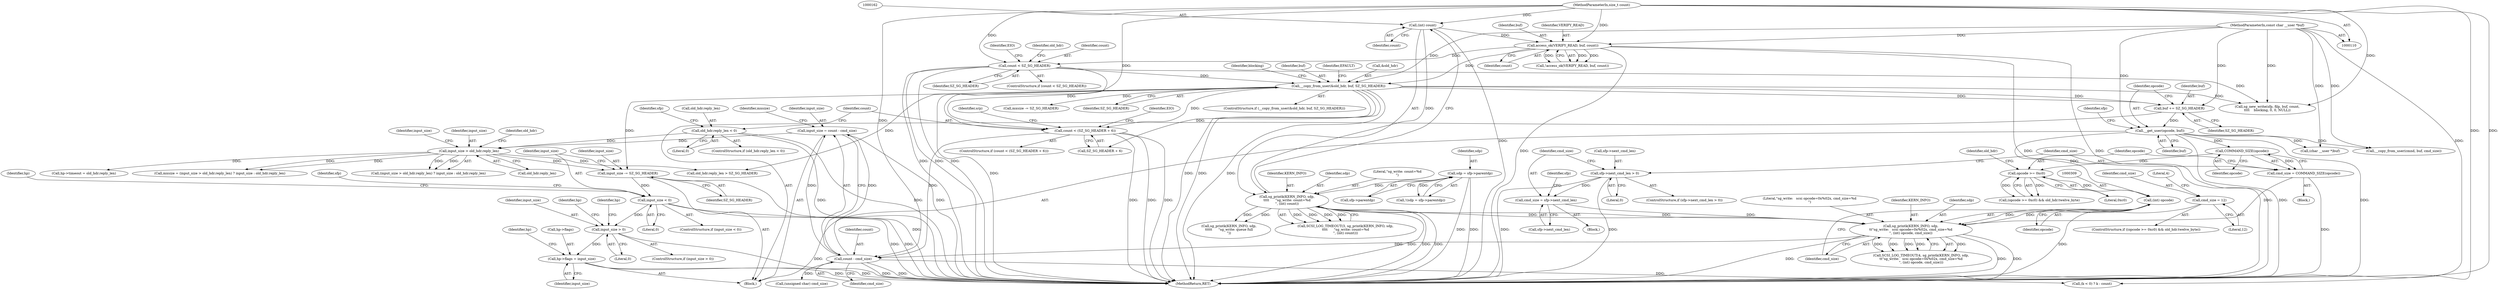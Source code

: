 digraph "0_linux_128394eff343fc6d2f32172f03e24829539c5835_0@pointer" {
"1000445" [label="(Call,hp->flags = input_size)"];
"1000375" [label="(Call,input_size > 0)"];
"1000336" [label="(Call,input_size < 0)"];
"1000332" [label="(Call,input_size -= SZ_SG_HEADER)"];
"1000205" [label="(Call,__copy_from_user(&old_hdr, buf, SZ_SG_HEADER))"];
"1000190" [label="(Call,access_ok(VERIFY_READ, buf, count))"];
"1000112" [label="(MethodParameterIn,const char __user *buf)"];
"1000161" [label="(Call,(int) count)"];
"1000113" [label="(MethodParameterIn,size_t count)"];
"1000198" [label="(Call,count < SZ_SG_HEADER)"];
"1000320" [label="(Call,input_size > old_hdr.reply_len)"];
"1000312" [label="(Call,input_size = count - cmd_size)"];
"1000314" [label="(Call,count - cmd_size)"];
"1000238" [label="(Call,count < (SZ_SG_HEADER + 6))"];
"1000304" [label="(Call,sg_printk(KERN_INFO, sdp,\n\t\t\"sg_write:   scsi opcode=0x%02x, cmd_size=%d\n\", (int) opcode, cmd_size))"];
"1000157" [label="(Call,sg_printk(KERN_INFO, sdp,\n\t\t\t\t      \"sg_write: count=%d\n\", (int) count))"];
"1000147" [label="(Call,sdp = sfp->parentdp)"];
"1000308" [label="(Call,(int) opcode)"];
"1000293" [label="(Call,opcode >= 0xc0)"];
"1000289" [label="(Call,COMMAND_SIZE(opcode))"];
"1000265" [label="(Call,__get_user(opcode, buf))"];
"1000262" [label="(Call,buf += SZ_SG_HEADER)"];
"1000287" [label="(Call,cmd_size = COMMAND_SIZE(opcode))"];
"1000275" [label="(Call,cmd_size = sfp->next_cmd_len)"];
"1000269" [label="(Call,sfp->next_cmd_len > 0)"];
"1000299" [label="(Call,cmd_size = 12)"];
"1000222" [label="(Call,old_hdr.reply_len < 0)"];
"1000423" [label="(Call,(char __user *)buf)"];
"1000263" [label="(Identifier,buf)"];
"1000274" [label="(Block,)"];
"1000501" [label="(Call,(k < 0) ? k : count)"];
"1000249" [label="(Identifier,srp)"];
"1000163" [label="(Identifier,count)"];
"1000245" [label="(Identifier,EIO)"];
"1000191" [label="(Identifier,VERIFY_READ)"];
"1000393" [label="(Identifier,hp)"];
"1000161" [label="(Call,(int) count)"];
"1000320" [label="(Call,input_size > old_hdr.reply_len)"];
"1000303" [label="(Literal,4)"];
"1000199" [label="(Identifier,count)"];
"1000266" [label="(Identifier,opcode)"];
"1000297" [label="(Identifier,old_hdr)"];
"1000192" [label="(Identifier,buf)"];
"1000229" [label="(Identifier,sfp)"];
"1000291" [label="(ControlStructure,if ((opcode >= 0xc0) && old_hdr.twelve_byte))"];
"1000292" [label="(Call,(opcode >= 0xc0) && old_hdr.twelve_byte)"];
"1000377" [label="(Literal,0)"];
"1000275" [label="(Call,cmd_size = sfp->next_cmd_len)"];
"1000304" [label="(Call,sg_printk(KERN_INFO, sdp,\n\t\t\"sg_write:   scsi opcode=0x%02x, cmd_size=%d\n\", (int) opcode, cmd_size))"];
"1000239" [label="(Identifier,count)"];
"1000312" [label="(Call,input_size = count - cmd_size)"];
"1000282" [label="(Identifier,sfp)"];
"1000270" [label="(Call,sfp->next_cmd_len)"];
"1000222" [label="(Call,old_hdr.reply_len < 0)"];
"1000327" [label="(Identifier,old_hdr)"];
"1000463" [label="(Call,__copy_from_user(cmnd, buf, cmd_size))"];
"1000147" [label="(Call,sdp = sfp->parentdp)"];
"1000438" [label="(Call,hp->timeout = old_hdr.reply_len)"];
"1000212" [label="(Identifier,EFAULT)"];
"1000380" [label="(Identifier,hp)"];
"1000228" [label="(Call,sg_new_write(sfp, filp, buf, count,\n\t\t\t\t    blocking, 0, 0, NULL))"];
"1000449" [label="(Identifier,input_size)"];
"1000306" [label="(Identifier,sdp)"];
"1000361" [label="(Call,(unsigned char) cmd_size)"];
"1000293" [label="(Call,opcode >= 0xc0)"];
"1000300" [label="(Identifier,cmd_size)"];
"1000374" [label="(ControlStructure,if (input_size > 0))"];
"1000288" [label="(Identifier,cmd_size)"];
"1000294" [label="(Identifier,opcode)"];
"1000376" [label="(Identifier,input_size)"];
"1000277" [label="(Call,sfp->next_cmd_len)"];
"1000286" [label="(Block,)"];
"1000203" [label="(Identifier,EIO)"];
"1000148" [label="(Identifier,sdp)"];
"1000299" [label="(Call,cmd_size = 12)"];
"1000205" [label="(Call,__copy_from_user(&old_hdr, buf, SZ_SG_HEADER))"];
"1000329" [label="(Call,mxsize -= SZ_SG_HEADER)"];
"1000290" [label="(Identifier,opcode)"];
"1000318" [label="(Identifier,mxsize)"];
"1000149" [label="(Call,sfp->parentdp)"];
"1000307" [label="(Literal,\"sg_write:   scsi opcode=0x%02x, cmd_size=%d\n\")"];
"1000190" [label="(Call,access_ok(VERIFY_READ, buf, count))"];
"1000375" [label="(Call,input_size > 0)"];
"1000313" [label="(Identifier,input_size)"];
"1000287" [label="(Call,cmd_size = COMMAND_SIZE(opcode))"];
"1000452" [label="(Identifier,hp)"];
"1000221" [label="(ControlStructure,if (old_hdr.reply_len < 0))"];
"1000207" [label="(Identifier,old_hdr)"];
"1000332" [label="(Call,input_size -= SZ_SG_HEADER)"];
"1000237" [label="(ControlStructure,if (count < (SZ_SG_HEADER + 6)))"];
"1000267" [label="(Identifier,buf)"];
"1000333" [label="(Identifier,input_size)"];
"1000160" [label="(Literal,\"sg_write: count=%d\n\")"];
"1000240" [label="(Call,SZ_SG_HEADER + 6)"];
"1000268" [label="(ControlStructure,if (sfp->next_cmd_len > 0))"];
"1000507" [label="(MethodReturn,RET)"];
"1000157" [label="(Call,sg_printk(KERN_INFO, sdp,\n\t\t\t\t      \"sg_write: count=%d\n\", (int) count))"];
"1000295" [label="(Literal,0xc0)"];
"1000158" [label="(Identifier,KERN_INFO)"];
"1000302" [label="(Call,SCSI_LOG_TIMEOUT(4, sg_printk(KERN_INFO, sdp,\n\t\t\"sg_write:   scsi opcode=0x%02x, cmd_size=%d\n\", (int) opcode, cmd_size)))"];
"1000311" [label="(Identifier,cmd_size)"];
"1000115" [label="(Block,)"];
"1000315" [label="(Identifier,count)"];
"1000317" [label="(Call,mxsize = (input_size > old_hdr.reply_len) ? input_size : old_hdr.reply_len)"];
"1000189" [label="(Call,!access_ok(VERIFY_READ, buf, count))"];
"1000209" [label="(Identifier,SZ_SG_HEADER)"];
"1000445" [label="(Call,hp->flags = input_size)"];
"1000200" [label="(Identifier,SZ_SG_HEADER)"];
"1000314" [label="(Call,count - cmd_size)"];
"1000264" [label="(Identifier,SZ_SG_HEADER)"];
"1000338" [label="(Literal,0)"];
"1000322" [label="(Call,old_hdr.reply_len)"];
"1000206" [label="(Call,&old_hdr)"];
"1000159" [label="(Identifier,sdp)"];
"1000310" [label="(Identifier,opcode)"];
"1000112" [label="(MethodParameterIn,const char __user *buf)"];
"1000325" [label="(Identifier,input_size)"];
"1000223" [label="(Call,old_hdr.reply_len)"];
"1000446" [label="(Call,hp->flags)"];
"1000198" [label="(Call,count < SZ_SG_HEADER)"];
"1000197" [label="(ControlStructure,if (count < SZ_SG_HEADER))"];
"1000269" [label="(Call,sfp->next_cmd_len > 0)"];
"1000273" [label="(Literal,0)"];
"1000146" [label="(Call,!(sdp = sfp->parentdp))"];
"1000265" [label="(Call,__get_user(opcode, buf))"];
"1000155" [label="(Call,SCSI_LOG_TIMEOUT(3, sg_printk(KERN_INFO, sdp,\n\t\t\t\t      \"sg_write: count=%d\n\", (int) count)))"];
"1000271" [label="(Identifier,sfp)"];
"1000204" [label="(ControlStructure,if (__copy_from_user(&old_hdr, buf, SZ_SG_HEADER)))"];
"1000214" [label="(Identifier,blocking)"];
"1000334" [label="(Identifier,SZ_SG_HEADER)"];
"1000383" [label="(Call,old_hdr.reply_len > SZ_SG_HEADER)"];
"1000262" [label="(Call,buf += SZ_SG_HEADER)"];
"1000305" [label="(Identifier,KERN_INFO)"];
"1000289" [label="(Call,COMMAND_SIZE(opcode))"];
"1000341" [label="(Identifier,sfp)"];
"1000113" [label="(MethodParameterIn,size_t count)"];
"1000301" [label="(Literal,12)"];
"1000208" [label="(Identifier,buf)"];
"1000238" [label="(Call,count < (SZ_SG_HEADER + 6))"];
"1000308" [label="(Call,(int) opcode)"];
"1000347" [label="(Identifier,hp)"];
"1000335" [label="(ControlStructure,if (input_size < 0))"];
"1000337" [label="(Identifier,input_size)"];
"1000193" [label="(Identifier,count)"];
"1000316" [label="(Identifier,cmd_size)"];
"1000321" [label="(Identifier,input_size)"];
"1000319" [label="(Call,(input_size > old_hdr.reply_len) ? input_size : old_hdr.reply_len)"];
"1000336" [label="(Call,input_size < 0)"];
"1000276" [label="(Identifier,cmd_size)"];
"1000226" [label="(Literal,0)"];
"1000255" [label="(Call,sg_printk(KERN_INFO, sdp,\n\t\t\t\t\t      \"sg_write: queue full\n\"))"];
"1000445" -> "1000115"  [label="AST: "];
"1000445" -> "1000449"  [label="CFG: "];
"1000446" -> "1000445"  [label="AST: "];
"1000449" -> "1000445"  [label="AST: "];
"1000452" -> "1000445"  [label="CFG: "];
"1000445" -> "1000507"  [label="DDG: "];
"1000445" -> "1000507"  [label="DDG: "];
"1000375" -> "1000445"  [label="DDG: "];
"1000375" -> "1000374"  [label="AST: "];
"1000375" -> "1000377"  [label="CFG: "];
"1000376" -> "1000375"  [label="AST: "];
"1000377" -> "1000375"  [label="AST: "];
"1000380" -> "1000375"  [label="CFG: "];
"1000393" -> "1000375"  [label="CFG: "];
"1000375" -> "1000507"  [label="DDG: "];
"1000336" -> "1000375"  [label="DDG: "];
"1000336" -> "1000335"  [label="AST: "];
"1000336" -> "1000338"  [label="CFG: "];
"1000337" -> "1000336"  [label="AST: "];
"1000338" -> "1000336"  [label="AST: "];
"1000341" -> "1000336"  [label="CFG: "];
"1000347" -> "1000336"  [label="CFG: "];
"1000336" -> "1000507"  [label="DDG: "];
"1000336" -> "1000507"  [label="DDG: "];
"1000332" -> "1000336"  [label="DDG: "];
"1000332" -> "1000115"  [label="AST: "];
"1000332" -> "1000334"  [label="CFG: "];
"1000333" -> "1000332"  [label="AST: "];
"1000334" -> "1000332"  [label="AST: "];
"1000337" -> "1000332"  [label="CFG: "];
"1000332" -> "1000507"  [label="DDG: "];
"1000205" -> "1000332"  [label="DDG: "];
"1000320" -> "1000332"  [label="DDG: "];
"1000205" -> "1000204"  [label="AST: "];
"1000205" -> "1000209"  [label="CFG: "];
"1000206" -> "1000205"  [label="AST: "];
"1000208" -> "1000205"  [label="AST: "];
"1000209" -> "1000205"  [label="AST: "];
"1000212" -> "1000205"  [label="CFG: "];
"1000214" -> "1000205"  [label="CFG: "];
"1000205" -> "1000507"  [label="DDG: "];
"1000205" -> "1000507"  [label="DDG: "];
"1000205" -> "1000507"  [label="DDG: "];
"1000205" -> "1000507"  [label="DDG: "];
"1000190" -> "1000205"  [label="DDG: "];
"1000112" -> "1000205"  [label="DDG: "];
"1000198" -> "1000205"  [label="DDG: "];
"1000205" -> "1000228"  [label="DDG: "];
"1000205" -> "1000238"  [label="DDG: "];
"1000205" -> "1000240"  [label="DDG: "];
"1000205" -> "1000262"  [label="DDG: "];
"1000205" -> "1000262"  [label="DDG: "];
"1000205" -> "1000329"  [label="DDG: "];
"1000205" -> "1000383"  [label="DDG: "];
"1000190" -> "1000189"  [label="AST: "];
"1000190" -> "1000193"  [label="CFG: "];
"1000191" -> "1000190"  [label="AST: "];
"1000192" -> "1000190"  [label="AST: "];
"1000193" -> "1000190"  [label="AST: "];
"1000189" -> "1000190"  [label="CFG: "];
"1000190" -> "1000507"  [label="DDG: "];
"1000190" -> "1000507"  [label="DDG: "];
"1000190" -> "1000507"  [label="DDG: "];
"1000190" -> "1000189"  [label="DDG: "];
"1000190" -> "1000189"  [label="DDG: "];
"1000190" -> "1000189"  [label="DDG: "];
"1000112" -> "1000190"  [label="DDG: "];
"1000161" -> "1000190"  [label="DDG: "];
"1000113" -> "1000190"  [label="DDG: "];
"1000190" -> "1000198"  [label="DDG: "];
"1000112" -> "1000110"  [label="AST: "];
"1000112" -> "1000507"  [label="DDG: "];
"1000112" -> "1000228"  [label="DDG: "];
"1000112" -> "1000262"  [label="DDG: "];
"1000112" -> "1000265"  [label="DDG: "];
"1000112" -> "1000423"  [label="DDG: "];
"1000112" -> "1000463"  [label="DDG: "];
"1000161" -> "1000157"  [label="AST: "];
"1000161" -> "1000163"  [label="CFG: "];
"1000162" -> "1000161"  [label="AST: "];
"1000163" -> "1000161"  [label="AST: "];
"1000157" -> "1000161"  [label="CFG: "];
"1000161" -> "1000507"  [label="DDG: "];
"1000161" -> "1000157"  [label="DDG: "];
"1000113" -> "1000161"  [label="DDG: "];
"1000113" -> "1000110"  [label="AST: "];
"1000113" -> "1000507"  [label="DDG: "];
"1000113" -> "1000198"  [label="DDG: "];
"1000113" -> "1000228"  [label="DDG: "];
"1000113" -> "1000238"  [label="DDG: "];
"1000113" -> "1000314"  [label="DDG: "];
"1000113" -> "1000501"  [label="DDG: "];
"1000198" -> "1000197"  [label="AST: "];
"1000198" -> "1000200"  [label="CFG: "];
"1000199" -> "1000198"  [label="AST: "];
"1000200" -> "1000198"  [label="AST: "];
"1000203" -> "1000198"  [label="CFG: "];
"1000207" -> "1000198"  [label="CFG: "];
"1000198" -> "1000507"  [label="DDG: "];
"1000198" -> "1000507"  [label="DDG: "];
"1000198" -> "1000507"  [label="DDG: "];
"1000198" -> "1000228"  [label="DDG: "];
"1000198" -> "1000238"  [label="DDG: "];
"1000320" -> "1000319"  [label="AST: "];
"1000320" -> "1000322"  [label="CFG: "];
"1000321" -> "1000320"  [label="AST: "];
"1000322" -> "1000320"  [label="AST: "];
"1000325" -> "1000320"  [label="CFG: "];
"1000327" -> "1000320"  [label="CFG: "];
"1000320" -> "1000317"  [label="DDG: "];
"1000320" -> "1000317"  [label="DDG: "];
"1000312" -> "1000320"  [label="DDG: "];
"1000222" -> "1000320"  [label="DDG: "];
"1000320" -> "1000319"  [label="DDG: "];
"1000320" -> "1000319"  [label="DDG: "];
"1000320" -> "1000383"  [label="DDG: "];
"1000320" -> "1000438"  [label="DDG: "];
"1000312" -> "1000115"  [label="AST: "];
"1000312" -> "1000314"  [label="CFG: "];
"1000313" -> "1000312"  [label="AST: "];
"1000314" -> "1000312"  [label="AST: "];
"1000318" -> "1000312"  [label="CFG: "];
"1000312" -> "1000507"  [label="DDG: "];
"1000314" -> "1000312"  [label="DDG: "];
"1000314" -> "1000312"  [label="DDG: "];
"1000314" -> "1000316"  [label="CFG: "];
"1000315" -> "1000314"  [label="AST: "];
"1000316" -> "1000314"  [label="AST: "];
"1000314" -> "1000507"  [label="DDG: "];
"1000314" -> "1000507"  [label="DDG: "];
"1000238" -> "1000314"  [label="DDG: "];
"1000304" -> "1000314"  [label="DDG: "];
"1000314" -> "1000361"  [label="DDG: "];
"1000314" -> "1000501"  [label="DDG: "];
"1000238" -> "1000237"  [label="AST: "];
"1000238" -> "1000240"  [label="CFG: "];
"1000239" -> "1000238"  [label="AST: "];
"1000240" -> "1000238"  [label="AST: "];
"1000245" -> "1000238"  [label="CFG: "];
"1000249" -> "1000238"  [label="CFG: "];
"1000238" -> "1000507"  [label="DDG: "];
"1000238" -> "1000507"  [label="DDG: "];
"1000238" -> "1000507"  [label="DDG: "];
"1000304" -> "1000302"  [label="AST: "];
"1000304" -> "1000311"  [label="CFG: "];
"1000305" -> "1000304"  [label="AST: "];
"1000306" -> "1000304"  [label="AST: "];
"1000307" -> "1000304"  [label="AST: "];
"1000308" -> "1000304"  [label="AST: "];
"1000311" -> "1000304"  [label="AST: "];
"1000302" -> "1000304"  [label="CFG: "];
"1000304" -> "1000507"  [label="DDG: "];
"1000304" -> "1000507"  [label="DDG: "];
"1000304" -> "1000507"  [label="DDG: "];
"1000304" -> "1000302"  [label="DDG: "];
"1000304" -> "1000302"  [label="DDG: "];
"1000304" -> "1000302"  [label="DDG: "];
"1000304" -> "1000302"  [label="DDG: "];
"1000304" -> "1000302"  [label="DDG: "];
"1000157" -> "1000304"  [label="DDG: "];
"1000157" -> "1000304"  [label="DDG: "];
"1000308" -> "1000304"  [label="DDG: "];
"1000287" -> "1000304"  [label="DDG: "];
"1000275" -> "1000304"  [label="DDG: "];
"1000299" -> "1000304"  [label="DDG: "];
"1000157" -> "1000155"  [label="AST: "];
"1000158" -> "1000157"  [label="AST: "];
"1000159" -> "1000157"  [label="AST: "];
"1000160" -> "1000157"  [label="AST: "];
"1000155" -> "1000157"  [label="CFG: "];
"1000157" -> "1000507"  [label="DDG: "];
"1000157" -> "1000507"  [label="DDG: "];
"1000157" -> "1000507"  [label="DDG: "];
"1000157" -> "1000155"  [label="DDG: "];
"1000157" -> "1000155"  [label="DDG: "];
"1000157" -> "1000155"  [label="DDG: "];
"1000157" -> "1000155"  [label="DDG: "];
"1000147" -> "1000157"  [label="DDG: "];
"1000157" -> "1000255"  [label="DDG: "];
"1000157" -> "1000255"  [label="DDG: "];
"1000147" -> "1000146"  [label="AST: "];
"1000147" -> "1000149"  [label="CFG: "];
"1000148" -> "1000147"  [label="AST: "];
"1000149" -> "1000147"  [label="AST: "];
"1000146" -> "1000147"  [label="CFG: "];
"1000147" -> "1000507"  [label="DDG: "];
"1000147" -> "1000507"  [label="DDG: "];
"1000147" -> "1000146"  [label="DDG: "];
"1000308" -> "1000310"  [label="CFG: "];
"1000309" -> "1000308"  [label="AST: "];
"1000310" -> "1000308"  [label="AST: "];
"1000311" -> "1000308"  [label="CFG: "];
"1000308" -> "1000507"  [label="DDG: "];
"1000293" -> "1000308"  [label="DDG: "];
"1000265" -> "1000308"  [label="DDG: "];
"1000293" -> "1000292"  [label="AST: "];
"1000293" -> "1000295"  [label="CFG: "];
"1000294" -> "1000293"  [label="AST: "];
"1000295" -> "1000293"  [label="AST: "];
"1000297" -> "1000293"  [label="CFG: "];
"1000292" -> "1000293"  [label="CFG: "];
"1000293" -> "1000292"  [label="DDG: "];
"1000293" -> "1000292"  [label="DDG: "];
"1000289" -> "1000293"  [label="DDG: "];
"1000289" -> "1000287"  [label="AST: "];
"1000289" -> "1000290"  [label="CFG: "];
"1000290" -> "1000289"  [label="AST: "];
"1000287" -> "1000289"  [label="CFG: "];
"1000289" -> "1000287"  [label="DDG: "];
"1000265" -> "1000289"  [label="DDG: "];
"1000265" -> "1000115"  [label="AST: "];
"1000265" -> "1000267"  [label="CFG: "];
"1000266" -> "1000265"  [label="AST: "];
"1000267" -> "1000265"  [label="AST: "];
"1000271" -> "1000265"  [label="CFG: "];
"1000265" -> "1000507"  [label="DDG: "];
"1000265" -> "1000507"  [label="DDG: "];
"1000262" -> "1000265"  [label="DDG: "];
"1000265" -> "1000423"  [label="DDG: "];
"1000265" -> "1000463"  [label="DDG: "];
"1000262" -> "1000115"  [label="AST: "];
"1000262" -> "1000264"  [label="CFG: "];
"1000263" -> "1000262"  [label="AST: "];
"1000264" -> "1000262"  [label="AST: "];
"1000266" -> "1000262"  [label="CFG: "];
"1000287" -> "1000286"  [label="AST: "];
"1000288" -> "1000287"  [label="AST: "];
"1000294" -> "1000287"  [label="CFG: "];
"1000287" -> "1000507"  [label="DDG: "];
"1000275" -> "1000274"  [label="AST: "];
"1000275" -> "1000277"  [label="CFG: "];
"1000276" -> "1000275"  [label="AST: "];
"1000277" -> "1000275"  [label="AST: "];
"1000282" -> "1000275"  [label="CFG: "];
"1000269" -> "1000275"  [label="DDG: "];
"1000269" -> "1000268"  [label="AST: "];
"1000269" -> "1000273"  [label="CFG: "];
"1000270" -> "1000269"  [label="AST: "];
"1000273" -> "1000269"  [label="AST: "];
"1000276" -> "1000269"  [label="CFG: "];
"1000288" -> "1000269"  [label="CFG: "];
"1000269" -> "1000507"  [label="DDG: "];
"1000269" -> "1000507"  [label="DDG: "];
"1000299" -> "1000291"  [label="AST: "];
"1000299" -> "1000301"  [label="CFG: "];
"1000300" -> "1000299"  [label="AST: "];
"1000301" -> "1000299"  [label="AST: "];
"1000303" -> "1000299"  [label="CFG: "];
"1000222" -> "1000221"  [label="AST: "];
"1000222" -> "1000226"  [label="CFG: "];
"1000223" -> "1000222"  [label="AST: "];
"1000226" -> "1000222"  [label="AST: "];
"1000229" -> "1000222"  [label="CFG: "];
"1000239" -> "1000222"  [label="CFG: "];
"1000222" -> "1000507"  [label="DDG: "];
"1000222" -> "1000507"  [label="DDG: "];
}
